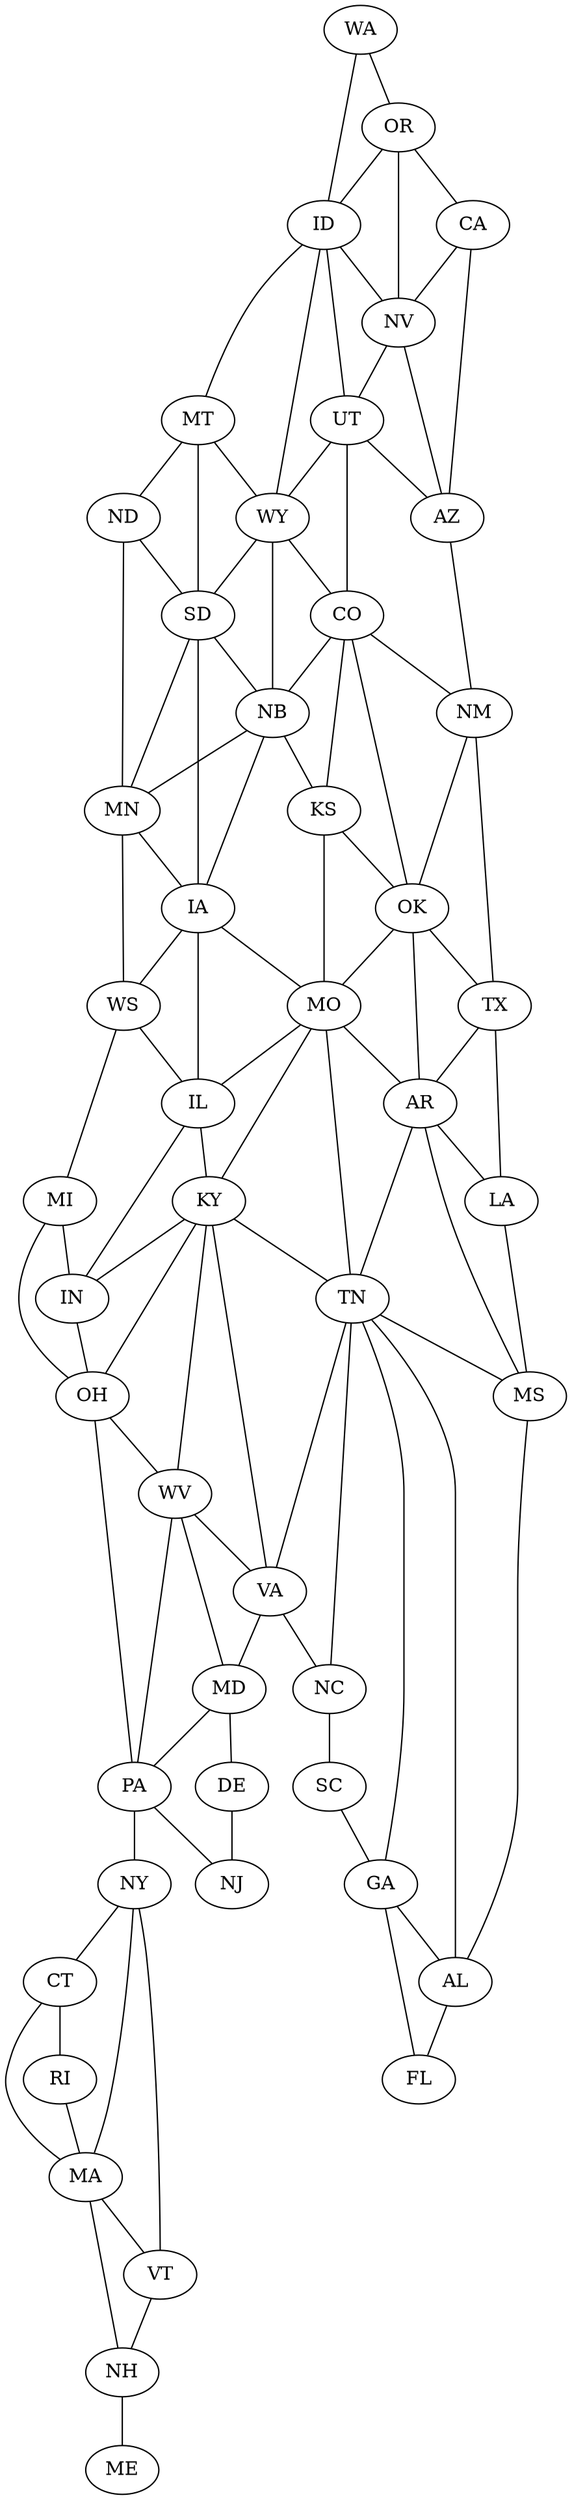 graph US {
	WA -- ID
	WA -- OR
	OR -- ID
	OR -- NV
	OR -- CA
	CA -- NV
	CA -- AZ
	ID -- NV
	ID -- MT
	ID -- WY
	ID -- UT
	NV -- UT
	NV -- AZ
	UT -- WY
	UT -- CO
	UT -- AZ
	AZ -- NM
	MT -- WY
	MT -- ND
	MT -- SD
	WY -- SD
	WY -- NB
	WY -- CO
	CO -- NB
	CO -- KS
	CO -- OK
	CO -- NM
	NM -- OK
	NM -- TX
	ND -- MN
	ND -- SD
	SD -- MN
	SD -- IA
	SD -- NB
	NB -- IA
	NB -- MN
	NB -- KS
	KS -- MO
	KS -- OK
	OK -- MO
	OK -- AR
	OK -- TX
	TX -- AR
	TX -- LA
	MN -- WS
	MN -- IA
	IA -- WS
	IA -- IL
	IA -- MO
	MO -- IL
	MO -- KY
	MO -- TN
	MO -- AR
	AR -- TN
	AR -- MS
	AR -- LA
	LA -- MS
	WS -- MI
	WS -- IL
	IL -- IN
	IL -- KY
	KY -- IN
	KY -- OH
	KY -- WV
	KY -- VA
	KY -- TN
	TN -- VA
	TN -- NC
	TN -- GA
	TN -- AL
	TN -- MS
	MS -- AL
	MI -- IN
	MI -- OH
	IN -- OH
	OH -- PA
	OH -- WV
	WV -- PA
	WV -- MD
	WV -- VA
	VA -- MD
	VA -- NC
	NC -- SC
	SC -- GA
	GA -- FL
	GA -- AL
	AL -- FL
	MD -- DE
	MD -- PA
	PA -- NY
	PA -- NJ
	DE -- NJ
	NY -- CT
	NY -- VT
	NY -- MA
	CT -- MA
	CT -- RI
	RI -- MA
	MA -- VT
	MA -- NH
	VT -- NH
	NH -- ME
}
